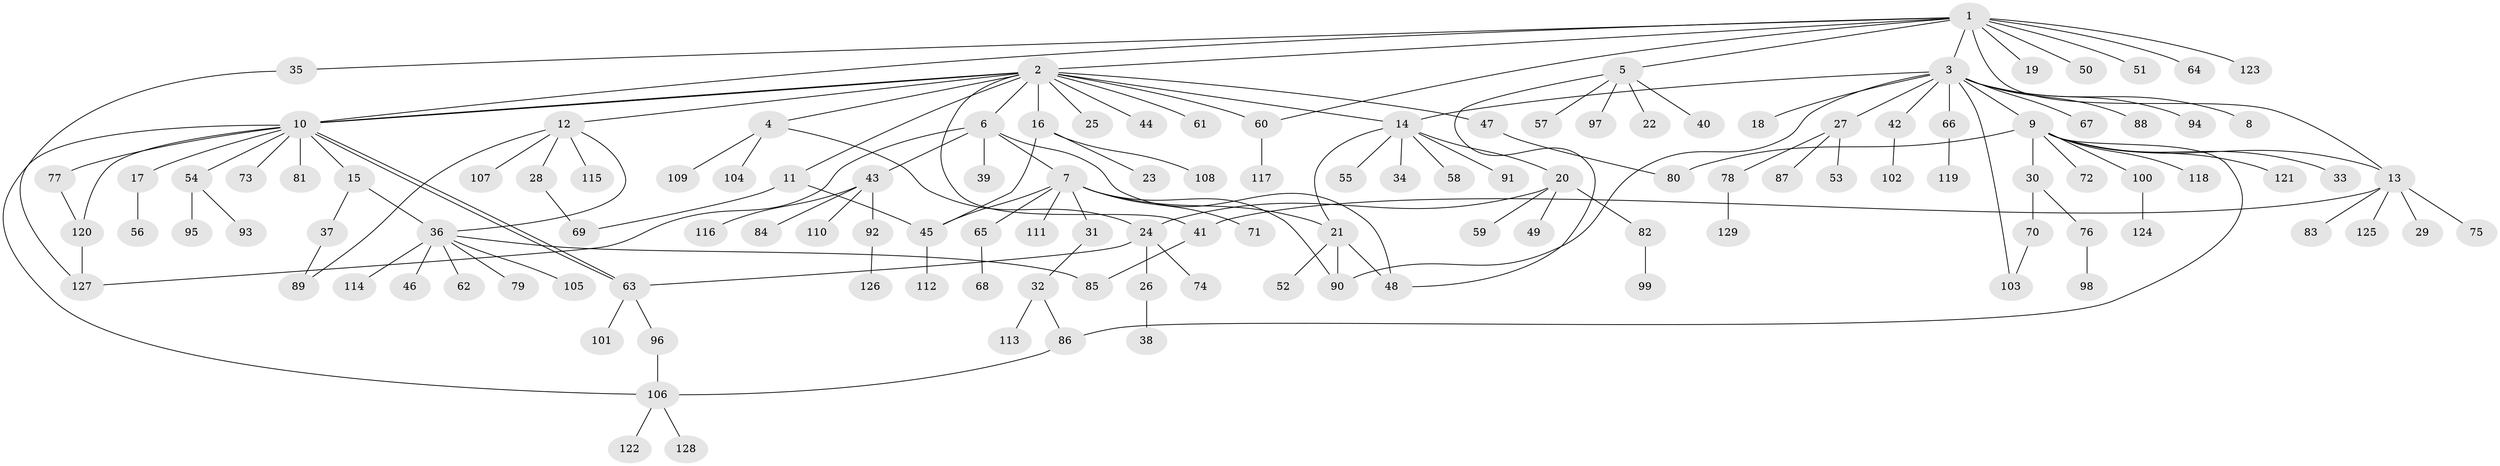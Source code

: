 // Generated by graph-tools (version 1.1) at 2025/35/03/09/25 02:35:20]
// undirected, 129 vertices, 156 edges
graph export_dot {
graph [start="1"]
  node [color=gray90,style=filled];
  1;
  2;
  3;
  4;
  5;
  6;
  7;
  8;
  9;
  10;
  11;
  12;
  13;
  14;
  15;
  16;
  17;
  18;
  19;
  20;
  21;
  22;
  23;
  24;
  25;
  26;
  27;
  28;
  29;
  30;
  31;
  32;
  33;
  34;
  35;
  36;
  37;
  38;
  39;
  40;
  41;
  42;
  43;
  44;
  45;
  46;
  47;
  48;
  49;
  50;
  51;
  52;
  53;
  54;
  55;
  56;
  57;
  58;
  59;
  60;
  61;
  62;
  63;
  64;
  65;
  66;
  67;
  68;
  69;
  70;
  71;
  72;
  73;
  74;
  75;
  76;
  77;
  78;
  79;
  80;
  81;
  82;
  83;
  84;
  85;
  86;
  87;
  88;
  89;
  90;
  91;
  92;
  93;
  94;
  95;
  96;
  97;
  98;
  99;
  100;
  101;
  102;
  103;
  104;
  105;
  106;
  107;
  108;
  109;
  110;
  111;
  112;
  113;
  114;
  115;
  116;
  117;
  118;
  119;
  120;
  121;
  122;
  123;
  124;
  125;
  126;
  127;
  128;
  129;
  1 -- 2;
  1 -- 3;
  1 -- 5;
  1 -- 10;
  1 -- 13;
  1 -- 19;
  1 -- 35;
  1 -- 50;
  1 -- 51;
  1 -- 60;
  1 -- 64;
  1 -- 123;
  2 -- 4;
  2 -- 6;
  2 -- 10;
  2 -- 10;
  2 -- 11;
  2 -- 12;
  2 -- 14;
  2 -- 16;
  2 -- 25;
  2 -- 41;
  2 -- 44;
  2 -- 47;
  2 -- 60;
  2 -- 61;
  3 -- 8;
  3 -- 9;
  3 -- 14;
  3 -- 18;
  3 -- 27;
  3 -- 42;
  3 -- 66;
  3 -- 67;
  3 -- 88;
  3 -- 90;
  3 -- 94;
  3 -- 103;
  4 -- 24;
  4 -- 104;
  4 -- 109;
  5 -- 22;
  5 -- 40;
  5 -- 48;
  5 -- 57;
  5 -- 97;
  6 -- 7;
  6 -- 39;
  6 -- 43;
  6 -- 48;
  6 -- 127;
  7 -- 21;
  7 -- 31;
  7 -- 45;
  7 -- 65;
  7 -- 71;
  7 -- 90;
  7 -- 111;
  9 -- 13;
  9 -- 30;
  9 -- 33;
  9 -- 72;
  9 -- 80;
  9 -- 86;
  9 -- 100;
  9 -- 118;
  9 -- 121;
  10 -- 15;
  10 -- 17;
  10 -- 54;
  10 -- 63;
  10 -- 63;
  10 -- 73;
  10 -- 77;
  10 -- 81;
  10 -- 106;
  10 -- 120;
  11 -- 45;
  11 -- 69;
  12 -- 28;
  12 -- 36;
  12 -- 89;
  12 -- 107;
  12 -- 115;
  13 -- 29;
  13 -- 41;
  13 -- 75;
  13 -- 83;
  13 -- 125;
  14 -- 20;
  14 -- 21;
  14 -- 34;
  14 -- 55;
  14 -- 58;
  14 -- 91;
  15 -- 36;
  15 -- 37;
  16 -- 23;
  16 -- 45;
  16 -- 108;
  17 -- 56;
  20 -- 24;
  20 -- 49;
  20 -- 59;
  20 -- 82;
  21 -- 48;
  21 -- 52;
  21 -- 90;
  24 -- 26;
  24 -- 63;
  24 -- 74;
  26 -- 38;
  27 -- 53;
  27 -- 78;
  27 -- 87;
  28 -- 69;
  30 -- 70;
  30 -- 76;
  31 -- 32;
  32 -- 86;
  32 -- 113;
  35 -- 127;
  36 -- 46;
  36 -- 62;
  36 -- 79;
  36 -- 85;
  36 -- 105;
  36 -- 114;
  37 -- 89;
  41 -- 85;
  42 -- 102;
  43 -- 84;
  43 -- 92;
  43 -- 110;
  43 -- 116;
  45 -- 112;
  47 -- 80;
  54 -- 93;
  54 -- 95;
  60 -- 117;
  63 -- 96;
  63 -- 101;
  65 -- 68;
  66 -- 119;
  70 -- 103;
  76 -- 98;
  77 -- 120;
  78 -- 129;
  82 -- 99;
  86 -- 106;
  92 -- 126;
  96 -- 106;
  100 -- 124;
  106 -- 122;
  106 -- 128;
  120 -- 127;
}

